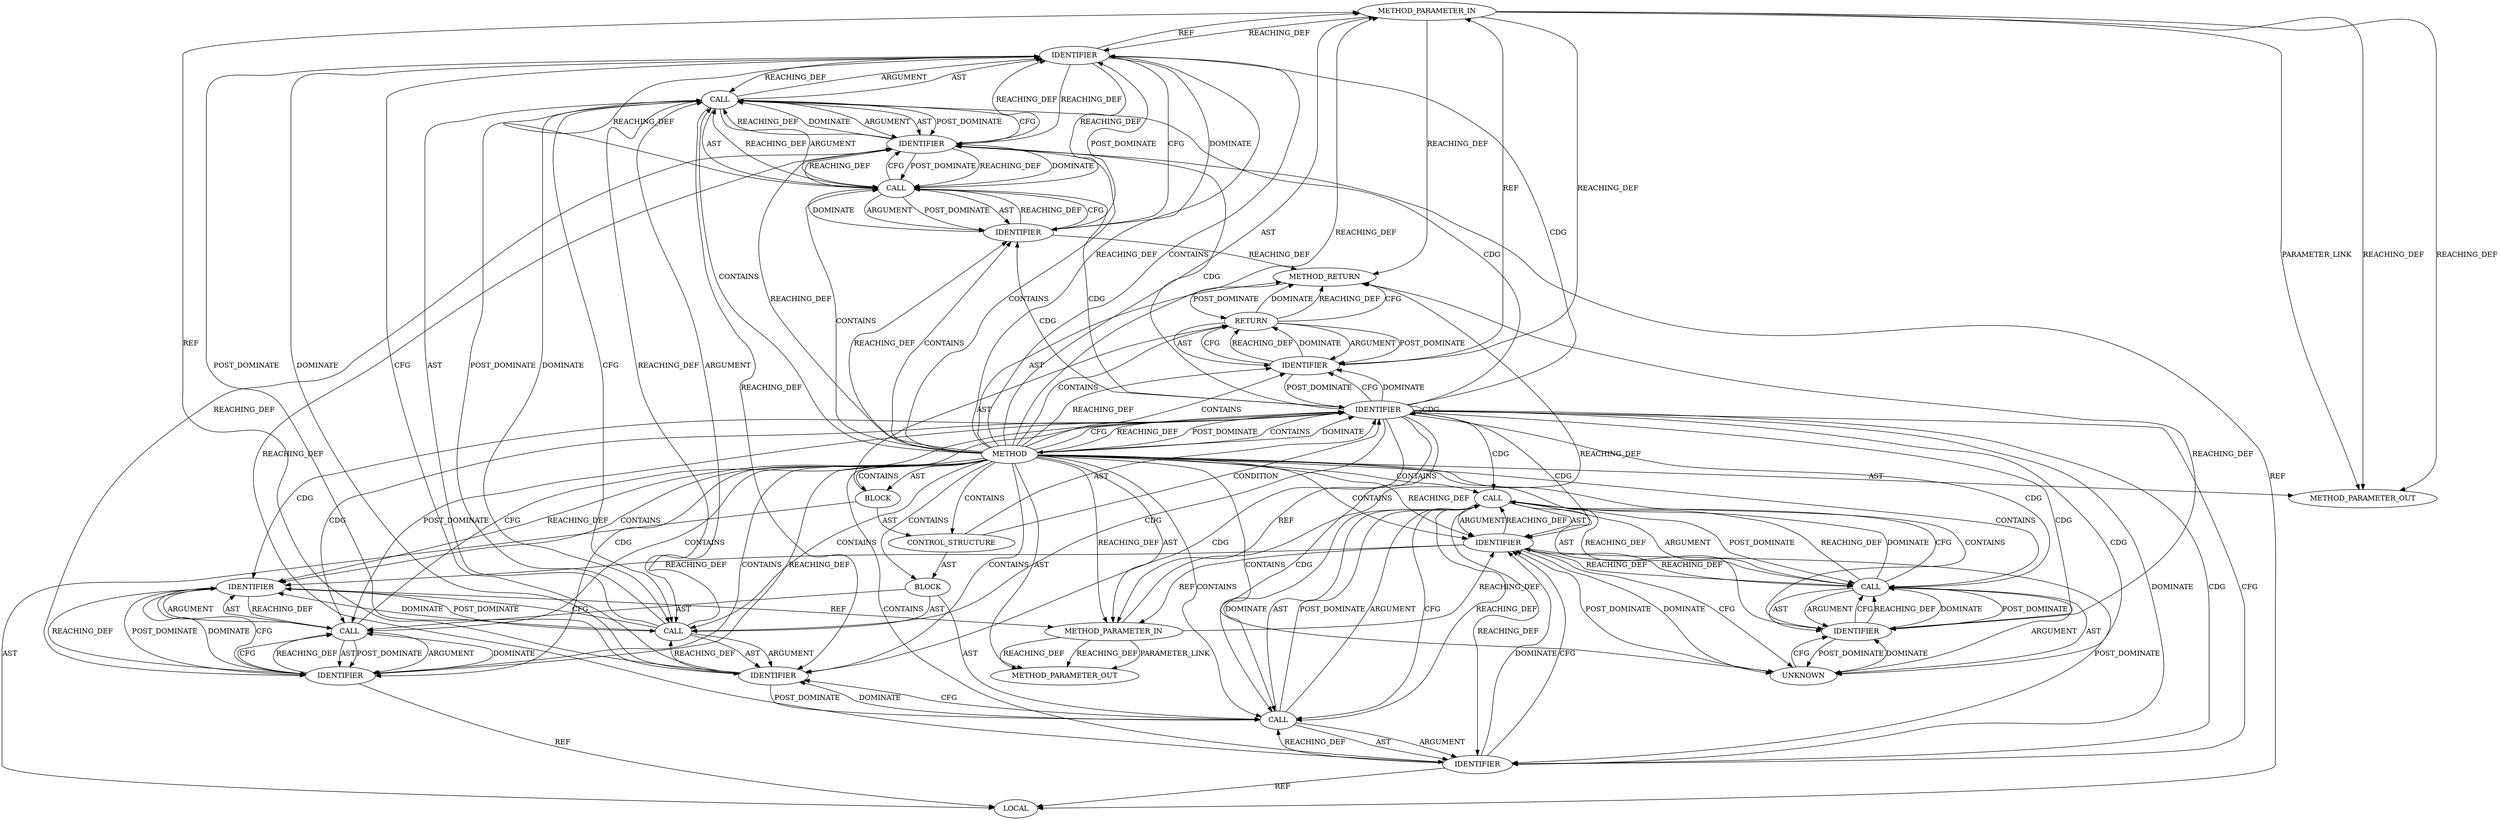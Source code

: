 digraph {
  10342 [label=METHOD_PARAMETER_IN ORDER=1 CODE="u32 crc" IS_VARIADIC=false COLUMN_NUMBER=25 LINE_NUMBER=3205 TYPE_FULL_NAME="u32" EVALUATION_STRATEGY="BY_VALUE" INDEX=1 NAME="crc"]
  10341 [label=METHOD COLUMN_NUMBER=1 LINE_NUMBER=3205 COLUMN_NUMBER_END=1 IS_EXTERNAL=false SIGNATURE="u32 crc32c_zeros (u32,int)" NAME="crc32c_zeros" AST_PARENT_TYPE="TYPE_DECL" AST_PARENT_FULL_NAME="file_code_old-a282a2f-decode_preamble-523.c:<global>" ORDER=120 CODE="static u32 crc32c_zeros(u32 crc, int zero_len)
{
	int len;

	while (zero_len) {
		len = min(zero_len, (int)PAGE_SIZE);
		crc = crc32c(crc, page_address(ceph_zero_page), len);
		zero_len -= len;
	}

	return crc;
}" FULL_NAME="crc32c_zeros" LINE_NUMBER_END=3216 FILENAME="file_code_old-a282a2f-decode_preamble-523.c"]
  10352 [label=IDENTIFIER ORDER=1 ARGUMENT_INDEX=1 CODE="zero_len" COLUMN_NUMBER=13 LINE_NUMBER=3210 TYPE_FULL_NAME="int" NAME="zero_len"]
  10362 [label=IDENTIFIER ORDER=3 ARGUMENT_INDEX=3 CODE="len" COLUMN_NUMBER=51 LINE_NUMBER=3211 TYPE_FULL_NAME="int" NAME="len"]
  10348 [label=BLOCK ORDER=2 ARGUMENT_INDEX=-1 CODE="{
		len = min(zero_len, (int)PAGE_SIZE);
		crc = crc32c(crc, page_address(ceph_zero_page), len);
		zero_len -= len;
	}" COLUMN_NUMBER=19 LINE_NUMBER=3209 TYPE_FULL_NAME="void"]
  10357 [label=IDENTIFIER ORDER=1 ARGUMENT_INDEX=1 CODE="crc" COLUMN_NUMBER=3 LINE_NUMBER=3211 TYPE_FULL_NAME="u32" NAME="crc"]
  10366 [label=RETURN ORDER=3 ARGUMENT_INDEX=-1 CODE="return crc;" COLUMN_NUMBER=2 LINE_NUMBER=3215]
  10360 [label=CALL ORDER=2 ARGUMENT_INDEX=2 CODE="page_address(ceph_zero_page)" COLUMN_NUMBER=21 METHOD_FULL_NAME="page_address" LINE_NUMBER=3211 TYPE_FULL_NAME="<empty>" DISPATCH_TYPE="STATIC_DISPATCH" SIGNATURE="" NAME="page_address"]
  10343 [label=METHOD_PARAMETER_IN ORDER=2 CODE="int zero_len" IS_VARIADIC=false COLUMN_NUMBER=34 LINE_NUMBER=3205 TYPE_FULL_NAME="int" EVALUATION_STRATEGY="BY_VALUE" INDEX=2 NAME="zero_len"]
  10361 [label=IDENTIFIER ORDER=1 ARGUMENT_INDEX=1 CODE="ceph_zero_page" COLUMN_NUMBER=34 LINE_NUMBER=3211 TYPE_FULL_NAME="ANY" NAME="ceph_zero_page"]
  10359 [label=IDENTIFIER ORDER=1 ARGUMENT_INDEX=1 CODE="crc" COLUMN_NUMBER=16 LINE_NUMBER=3211 TYPE_FULL_NAME="u32" NAME="crc"]
  10344 [label=BLOCK ORDER=3 ARGUMENT_INDEX=-1 CODE="{
	int len;

	while (zero_len) {
		len = min(zero_len, (int)PAGE_SIZE);
		crc = crc32c(crc, page_address(ceph_zero_page), len);
		zero_len -= len;
	}

	return crc;
}" COLUMN_NUMBER=1 LINE_NUMBER=3206 TYPE_FULL_NAME="void"]
  10364 [label=IDENTIFIER ORDER=1 ARGUMENT_INDEX=1 CODE="zero_len" COLUMN_NUMBER=3 LINE_NUMBER=3212 TYPE_FULL_NAME="int" NAME="zero_len"]
  10346 [label=CONTROL_STRUCTURE CONTROL_STRUCTURE_TYPE="WHILE" ORDER=2 PARSER_TYPE_NAME="<empty>" ARGUMENT_INDEX=-1 CODE="while (zero_len)" COLUMN_NUMBER=2 LINE_NUMBER=3209]
  10368 [label=METHOD_RETURN ORDER=4 CODE="RET" COLUMN_NUMBER=1 LINE_NUMBER=3205 TYPE_FULL_NAME="u32" EVALUATION_STRATEGY="BY_VALUE"]
  10367 [label=IDENTIFIER ORDER=1 ARGUMENT_INDEX=-1 CODE="crc" COLUMN_NUMBER=9 LINE_NUMBER=3215 TYPE_FULL_NAME="u32" NAME="crc"]
  10363 [label=CALL ORDER=3 ARGUMENT_INDEX=-1 CODE="zero_len -= len" COLUMN_NUMBER=3 METHOD_FULL_NAME="<operator>.assignmentMinus" LINE_NUMBER=3212 TYPE_FULL_NAME="<empty>" DISPATCH_TYPE="STATIC_DISPATCH" SIGNATURE="" NAME="<operator>.assignmentMinus"]
  10356 [label=CALL ORDER=2 ARGUMENT_INDEX=-1 CODE="crc = crc32c(crc, page_address(ceph_zero_page), len)" COLUMN_NUMBER=3 METHOD_FULL_NAME="<operator>.assignment" LINE_NUMBER=3211 TYPE_FULL_NAME="<empty>" DISPATCH_TYPE="STATIC_DISPATCH" SIGNATURE="" NAME="<operator>.assignment"]
  10365 [label=IDENTIFIER ORDER=2 ARGUMENT_INDEX=2 CODE="len" COLUMN_NUMBER=15 LINE_NUMBER=3212 TYPE_FULL_NAME="int" NAME="len"]
  13223 [label=METHOD_PARAMETER_OUT ORDER=1 CODE="u32 crc" IS_VARIADIC=false COLUMN_NUMBER=25 LINE_NUMBER=3205 TYPE_FULL_NAME="u32" EVALUATION_STRATEGY="BY_VALUE" INDEX=1 NAME="crc"]
  10349 [label=CALL ORDER=1 ARGUMENT_INDEX=-1 CODE="len = min(zero_len, (int)PAGE_SIZE)" COLUMN_NUMBER=3 METHOD_FULL_NAME="<operator>.assignment" LINE_NUMBER=3210 TYPE_FULL_NAME="<empty>" DISPATCH_TYPE="STATIC_DISPATCH" SIGNATURE="" NAME="<operator>.assignment"]
  10353 [label=CALL ORDER=2 ARGUMENT_INDEX=2 CODE="(int)PAGE_SIZE" COLUMN_NUMBER=23 METHOD_FULL_NAME="<operator>.cast" LINE_NUMBER=3210 TYPE_FULL_NAME="<empty>" DISPATCH_TYPE="STATIC_DISPATCH" SIGNATURE="" NAME="<operator>.cast"]
  10354 [label=UNKNOWN ORDER=1 PARSER_TYPE_NAME="CASTTypeId" ARGUMENT_INDEX=1 CODE="int" COLUMN_NUMBER=24 LINE_NUMBER=3210 TYPE_FULL_NAME="<empty>" CONTAINED_REF="<empty>"]
  10355 [label=IDENTIFIER ORDER=2 ARGUMENT_INDEX=2 CODE="PAGE_SIZE" COLUMN_NUMBER=28 LINE_NUMBER=3210 TYPE_FULL_NAME="ANY" NAME="PAGE_SIZE"]
  13224 [label=METHOD_PARAMETER_OUT ORDER=2 CODE="int zero_len" IS_VARIADIC=false COLUMN_NUMBER=34 LINE_NUMBER=3205 TYPE_FULL_NAME="int" EVALUATION_STRATEGY="BY_VALUE" INDEX=2 NAME="zero_len"]
  10345 [label=LOCAL ORDER=1 CODE="int len" COLUMN_NUMBER=6 LINE_NUMBER=3207 TYPE_FULL_NAME="int" NAME="len"]
  10350 [label=IDENTIFIER ORDER=1 ARGUMENT_INDEX=1 CODE="len" COLUMN_NUMBER=3 LINE_NUMBER=3210 TYPE_FULL_NAME="int" NAME="len"]
  10358 [label=CALL ORDER=2 ARGUMENT_INDEX=2 CODE="crc32c(crc, page_address(ceph_zero_page), len)" COLUMN_NUMBER=9 METHOD_FULL_NAME="crc32c" LINE_NUMBER=3211 TYPE_FULL_NAME="<empty>" DISPATCH_TYPE="STATIC_DISPATCH" SIGNATURE="" NAME="crc32c"]
  10347 [label=IDENTIFIER ORDER=1 ARGUMENT_INDEX=-1 CODE="zero_len" COLUMN_NUMBER=9 LINE_NUMBER=3209 TYPE_FULL_NAME="int" NAME="zero_len"]
  10351 [label=CALL ORDER=2 ARGUMENT_INDEX=2 CODE="min(zero_len, (int)PAGE_SIZE)" COLUMN_NUMBER=9 METHOD_FULL_NAME="min" LINE_NUMBER=3210 TYPE_FULL_NAME="<empty>" DISPATCH_TYPE="STATIC_DISPATCH" SIGNATURE="" NAME="min"]
  10344 -> 10366 [label=AST ]
  10341 -> 10342 [label=AST ]
  10366 -> 10367 [label=ARGUMENT ]
  10360 -> 10358 [label=REACHING_DEF VARIABLE="page_address(ceph_zero_page)"]
  10347 -> 10357 [label=CDG ]
  10349 -> 10357 [label=DOMINATE ]
  10341 -> 10353 [label=CONTAINS ]
  10341 -> 10367 [label=CONTAINS ]
  10366 -> 10367 [label=POST_DOMINATE ]
  10341 -> 10358 [label=CONTAINS ]
  10357 -> 10349 [label=POST_DOMINATE ]
  10365 -> 10364 [label=REACHING_DEF VARIABLE="len"]
  10360 -> 10362 [label=DOMINATE ]
  10358 -> 10356 [label=DOMINATE ]
  10365 -> 10364 [label=POST_DOMINATE ]
  10361 -> 10360 [label=REACHING_DEF VARIABLE="ceph_zero_page"]
  10356 -> 10358 [label=ARGUMENT ]
  10341 -> 10360 [label=CONTAINS ]
  10341 -> 10352 [label=CONTAINS ]
  10353 -> 10351 [label=REACHING_DEF VARIABLE="(int)PAGE_SIZE"]
  10352 -> 10364 [label=REACHING_DEF VARIABLE="zero_len"]
  10359 -> 10362 [label=REACHING_DEF VARIABLE="crc"]
  10367 -> 10347 [label=POST_DOMINATE ]
  10349 -> 10351 [label=AST ]
  10341 -> 10346 [label=CONTAINS ]
  10348 -> 10356 [label=AST ]
  10355 -> 10353 [label=CFG ]
  10363 -> 10365 [label=AST ]
  10353 -> 10354 [label=ARGUMENT ]
  10353 -> 10355 [label=POST_DOMINATE ]
  10347 -> 10358 [label=CDG ]
  10367 -> 10342 [label=REF ]
  10359 -> 10357 [label=POST_DOMINATE ]
  10363 -> 10364 [label=ARGUMENT ]
  10365 -> 10345 [label=REF ]
  10356 -> 10358 [label=AST ]
  10365 -> 10363 [label=DOMINATE ]
  10347 -> 10349 [label=CDG ]
  10346 -> 10347 [label=AST ]
  10341 -> 13223 [label=AST ]
  10347 -> 10360 [label=CDG ]
  10342 -> 10367 [label=REACHING_DEF VARIABLE="crc"]
  10342 -> 10359 [label=REACHING_DEF VARIABLE="crc"]
  10361 -> 10360 [label=CFG ]
  10347 -> 10365 [label=CDG ]
  10358 -> 10362 [label=ARGUMENT ]
  10347 -> 10352 [label=CDG ]
  10349 -> 10350 [label=AST ]
  10358 -> 10359 [label=ARGUMENT ]
  10355 -> 10354 [label=POST_DOMINATE ]
  10366 -> 10367 [label=AST ]
  10358 -> 10356 [label=CFG ]
  10358 -> 10357 [label=REACHING_DEF VARIABLE="crc32c(crc, page_address(ceph_zero_page), len)"]
  10360 -> 10362 [label=REACHING_DEF VARIABLE="page_address(ceph_zero_page)"]
  10351 -> 10349 [label=CFG ]
  10351 -> 10352 [label=ARGUMENT ]
  10352 -> 10354 [label=DOMINATE ]
  10341 -> 10352 [label=REACHING_DEF VARIABLE=""]
  10357 -> 10356 [label=REACHING_DEF VARIABLE="crc"]
  10341 -> 10361 [label=CONTAINS ]
  10352 -> 10351 [label=REACHING_DEF VARIABLE="zero_len"]
  10349 -> 10351 [label=POST_DOMINATE ]
  10347 -> 10341 [label=POST_DOMINATE ]
  10341 -> 10347 [label=CONTAINS ]
  10361 -> 10360 [label=DOMINATE ]
  10360 -> 10359 [label=REACHING_DEF VARIABLE="page_address(ceph_zero_page)"]
  10356 -> 10364 [label=CFG ]
  10347 -> 10367 [label=CFG ]
  10356 -> 10357 [label=ARGUMENT ]
  10356 -> 10364 [label=DOMINATE ]
  10357 -> 10342 [label=REF ]
  10351 -> 10349 [label=REACHING_DEF VARIABLE="min(zero_len, (int)PAGE_SIZE)"]
  10341 -> 10351 [label=CONTAINS ]
  10351 -> 10353 [label=AST ]
  10341 -> 10359 [label=CONTAINS ]
  10350 -> 10362 [label=REACHING_DEF VARIABLE="len"]
  10362 -> 10358 [label=CFG ]
  10358 -> 10362 [label=AST ]
  10368 -> 10366 [label=POST_DOMINATE ]
  10355 -> 10353 [label=REACHING_DEF VARIABLE="PAGE_SIZE"]
  10347 -> 10361 [label=CDG ]
  10341 -> 13224 [label=AST ]
  10352 -> 10353 [label=REACHING_DEF VARIABLE="zero_len"]
  10364 -> 10365 [label=DOMINATE ]
  10350 -> 10352 [label=DOMINATE ]
  10341 -> 10362 [label=REACHING_DEF VARIABLE=""]
  10341 -> 10365 [label=CONTAINS ]
  10362 -> 10345 [label=REF ]
  10341 -> 10343 [label=REACHING_DEF VARIABLE=""]
  10341 -> 10367 [label=REACHING_DEF VARIABLE=""]
  10367 -> 10366 [label=CFG ]
  10347 -> 10355 [label=CDG ]
  10351 -> 10353 [label=POST_DOMINATE ]
  10357 -> 10359 [label=DOMINATE ]
  10363 -> 10347 [label=CFG ]
  10362 -> 10360 [label=POST_DOMINATE ]
  10341 -> 10359 [label=REACHING_DEF VARIABLE=""]
  10352 -> 10350 [label=POST_DOMINATE ]
  10367 -> 10366 [label=REACHING_DEF VARIABLE="crc"]
  10353 -> 10355 [label=AST ]
  10366 -> 10368 [label=DOMINATE ]
  10350 -> 10352 [label=CFG ]
  10353 -> 10351 [label=DOMINATE ]
  10346 -> 10348 [label=AST ]
  10353 -> 10354 [label=AST ]
  10347 -> 10350 [label=CFG ]
  10358 -> 10356 [label=REACHING_DEF VARIABLE="crc32c(crc, page_address(ceph_zero_page), len)"]
  10347 -> 10363 [label=CDG ]
  10350 -> 10349 [label=REACHING_DEF VARIABLE="len"]
  10360 -> 10362 [label=CFG ]
  10343 -> 10368 [label=REACHING_DEF VARIABLE="zero_len"]
  10355 -> 10368 [label=REACHING_DEF VARIABLE="PAGE_SIZE"]
  10358 -> 10362 [label=POST_DOMINATE ]
  10347 -> 10362 [label=CDG ]
  10359 -> 10361 [label=DOMINATE ]
  10348 -> 10349 [label=AST ]
  10341 -> 10356 [label=CONTAINS ]
  10342 -> 13223 [label=PARAMETER_LINK ]
  10357 -> 10359 [label=CFG ]
  10358 -> 10359 [label=AST ]
  10363 -> 10364 [label=AST ]
  10352 -> 10354 [label=CFG ]
  10347 -> 10367 [label=DOMINATE ]
  10363 -> 10365 [label=POST_DOMINATE ]
  10341 -> 10355 [label=REACHING_DEF VARIABLE=""]
  10341 -> 10350 [label=CONTAINS ]
  10350 -> 10345 [label=REF ]
  10341 -> 10348 [label=CONTAINS ]
  10343 -> 10352 [label=REACHING_DEF VARIABLE="zero_len"]
  10341 -> 10344 [label=CONTAINS ]
  10341 -> 10364 [label=REACHING_DEF VARIABLE=""]
  10341 -> 10347 [label=DOMINATE ]
  10356 -> 10358 [label=POST_DOMINATE ]
  10364 -> 10363 [label=REACHING_DEF VARIABLE="zero_len"]
  10341 -> 10355 [label=CONTAINS ]
  10343 -> 13224 [label=REACHING_DEF VARIABLE="zero_len"]
  10343 -> 13224 [label=REACHING_DEF VARIABLE="zero_len"]
  10346 -> 10347 [label=CONDITION ]
  10354 -> 10352 [label=POST_DOMINATE ]
  10365 -> 10363 [label=CFG ]
  10362 -> 10358 [label=REACHING_DEF VARIABLE="len"]
  10347 -> 10343 [label=REF ]
  10352 -> 10343 [label=REF ]
  10364 -> 10365 [label=CFG ]
  10355 -> 10353 [label=DOMINATE ]
  10356 -> 10357 [label=AST ]
  10366 -> 10368 [label=REACHING_DEF VARIABLE="<RET>"]
  10344 -> 10346 [label=AST ]
  10351 -> 10352 [label=AST ]
  10347 -> 10351 [label=CDG ]
  10354 -> 10355 [label=DOMINATE ]
  10359 -> 10360 [label=REACHING_DEF VARIABLE="crc"]
  10341 -> 10347 [label=CFG ]
  10349 -> 10357 [label=CFG ]
  10362 -> 10360 [label=REACHING_DEF VARIABLE="len"]
  10348 -> 10363 [label=AST ]
  10341 -> 10362 [label=CONTAINS ]
  10361 -> 10368 [label=REACHING_DEF VARIABLE="ceph_zero_page"]
  10347 -> 10363 [label=POST_DOMINATE ]
  10341 -> 10344 [label=AST ]
  10362 -> 10365 [label=REACHING_DEF VARIABLE="len"]
  10343 -> 13224 [label=PARAMETER_LINK ]
  10341 -> 10342 [label=REACHING_DEF VARIABLE=""]
  10344 -> 10345 [label=AST ]
  10360 -> 10361 [label=ARGUMENT ]
  10341 -> 10343 [label=AST ]
  10353 -> 10352 [label=REACHING_DEF VARIABLE="(int)PAGE_SIZE"]
  10362 -> 10358 [label=DOMINATE ]
  10341 -> 10366 [label=CONTAINS ]
  10347 -> 10364 [label=CDG ]
  10367 -> 10366 [label=DOMINATE ]
  10347 -> 10356 [label=CDG ]
  10347 -> 10350 [label=DOMINATE ]
  10359 -> 10342 [label=REF ]
  10359 -> 10361 [label=CFG ]
  10364 -> 10356 [label=POST_DOMINATE ]
  10342 -> 13223 [label=REACHING_DEF VARIABLE="crc"]
  10342 -> 13223 [label=REACHING_DEF VARIABLE="crc"]
  10341 -> 10361 [label=REACHING_DEF VARIABLE=""]
  10366 -> 10368 [label=CFG ]
  10362 -> 10359 [label=REACHING_DEF VARIABLE="len"]
  10349 -> 10351 [label=ARGUMENT ]
  10341 -> 10368 [label=AST ]
  10341 -> 10363 [label=CONTAINS ]
  10347 -> 10350 [label=CDG ]
  10358 -> 10360 [label=AST ]
  10363 -> 10365 [label=ARGUMENT ]
  10360 -> 10361 [label=POST_DOMINATE ]
  10351 -> 10350 [label=REACHING_DEF VARIABLE="min(zero_len, (int)PAGE_SIZE)"]
  10365 -> 10363 [label=REACHING_DEF VARIABLE="len"]
  10351 -> 10349 [label=DOMINATE ]
  10347 -> 10359 [label=CDG ]
  10342 -> 10368 [label=REACHING_DEF VARIABLE="crc"]
  10341 -> 10365 [label=REACHING_DEF VARIABLE=""]
  10341 -> 10364 [label=CONTAINS ]
  10347 -> 10353 [label=CDG ]
  10347 -> 10354 [label=CDG ]
  10347 -> 10347 [label=CDG ]
  10341 -> 10349 [label=CONTAINS ]
  10353 -> 10351 [label=CFG ]
  10351 -> 10353 [label=ARGUMENT ]
  10361 -> 10359 [label=POST_DOMINATE ]
  10349 -> 10350 [label=ARGUMENT ]
  10358 -> 10360 [label=ARGUMENT ]
  10341 -> 10347 [label=REACHING_DEF VARIABLE=""]
  10341 -> 10354 [label=CONTAINS ]
  10353 -> 10355 [label=ARGUMENT ]
  10354 -> 10355 [label=CFG ]
  10364 -> 10343 [label=REF ]
  10359 -> 10358 [label=REACHING_DEF VARIABLE="crc"]
  10360 -> 10361 [label=AST ]
  10341 -> 10357 [label=CONTAINS ]
}
